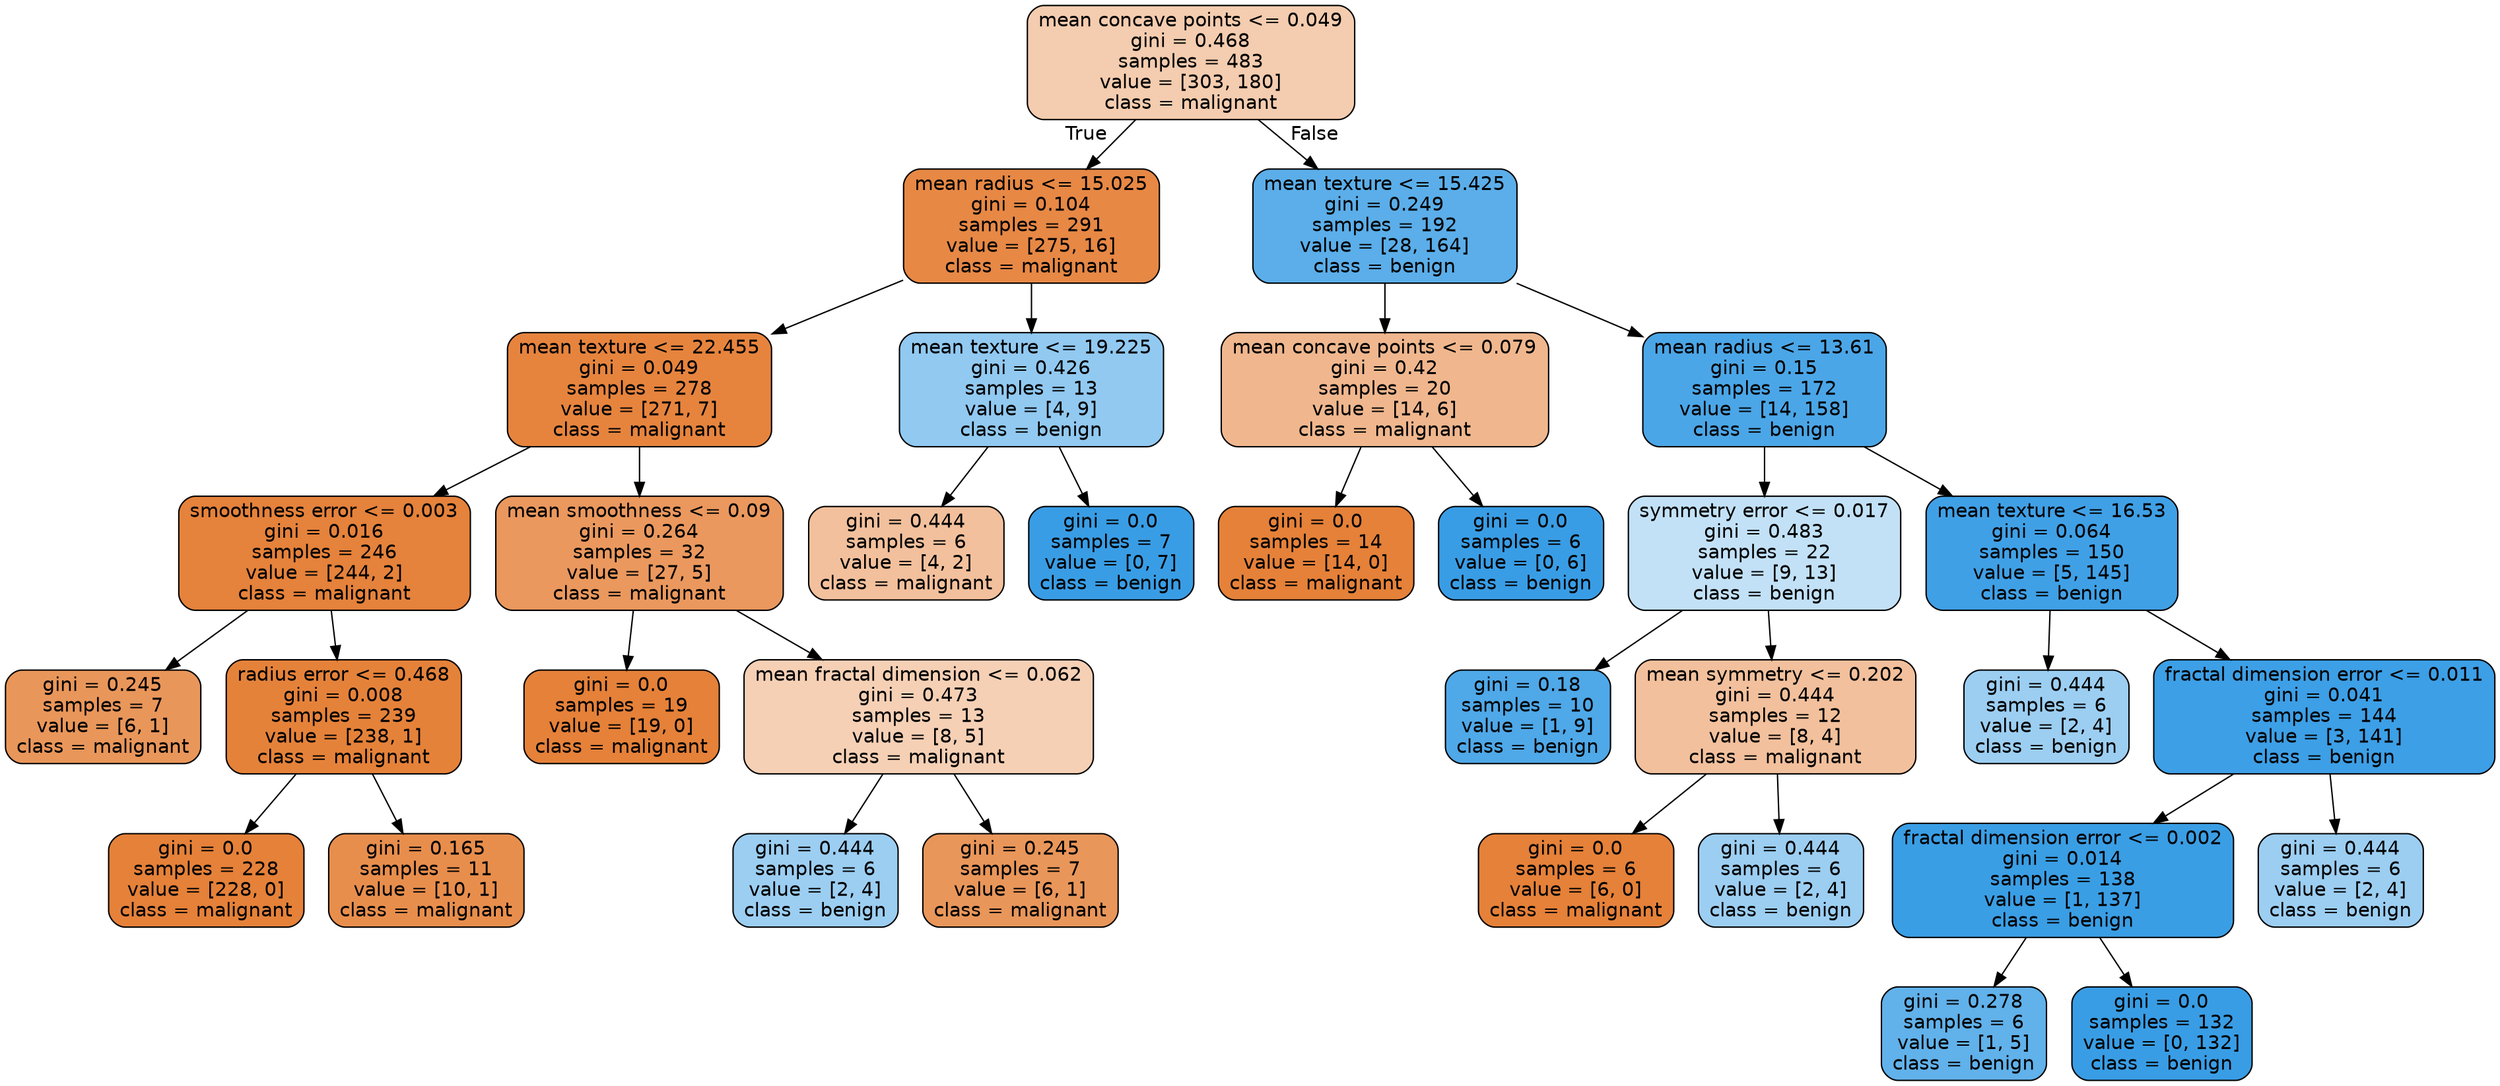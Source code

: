 digraph Tree {
node [shape=box, style="filled, rounded", color="black", fontname="helvetica"] ;
edge [fontname="helvetica"] ;
0 [label="mean concave points <= 0.049\ngini = 0.468\nsamples = 483\nvalue = [303, 180]\nclass = malignant", fillcolor="#f4ccaf"] ;
1 [label="mean radius <= 15.025\ngini = 0.104\nsamples = 291\nvalue = [275, 16]\nclass = malignant", fillcolor="#e78845"] ;
0 -> 1 [labeldistance=2.5, labelangle=45, headlabel="True"] ;
2 [label="mean texture <= 22.455\ngini = 0.049\nsamples = 278\nvalue = [271, 7]\nclass = malignant", fillcolor="#e6843e"] ;
1 -> 2 ;
3 [label="smoothness error <= 0.003\ngini = 0.016\nsamples = 246\nvalue = [244, 2]\nclass = malignant", fillcolor="#e5823b"] ;
2 -> 3 ;
4 [label="gini = 0.245\nsamples = 7\nvalue = [6, 1]\nclass = malignant", fillcolor="#e9965a"] ;
3 -> 4 ;
5 [label="radius error <= 0.468\ngini = 0.008\nsamples = 239\nvalue = [238, 1]\nclass = malignant", fillcolor="#e5823a"] ;
3 -> 5 ;
6 [label="gini = 0.0\nsamples = 228\nvalue = [228, 0]\nclass = malignant", fillcolor="#e58139"] ;
5 -> 6 ;
7 [label="gini = 0.165\nsamples = 11\nvalue = [10, 1]\nclass = malignant", fillcolor="#e88e4d"] ;
5 -> 7 ;
8 [label="mean smoothness <= 0.09\ngini = 0.264\nsamples = 32\nvalue = [27, 5]\nclass = malignant", fillcolor="#ea985e"] ;
2 -> 8 ;
9 [label="gini = 0.0\nsamples = 19\nvalue = [19, 0]\nclass = malignant", fillcolor="#e58139"] ;
8 -> 9 ;
10 [label="mean fractal dimension <= 0.062\ngini = 0.473\nsamples = 13\nvalue = [8, 5]\nclass = malignant", fillcolor="#f5d0b5"] ;
8 -> 10 ;
11 [label="gini = 0.444\nsamples = 6\nvalue = [2, 4]\nclass = benign", fillcolor="#9ccef2"] ;
10 -> 11 ;
12 [label="gini = 0.245\nsamples = 7\nvalue = [6, 1]\nclass = malignant", fillcolor="#e9965a"] ;
10 -> 12 ;
13 [label="mean texture <= 19.225\ngini = 0.426\nsamples = 13\nvalue = [4, 9]\nclass = benign", fillcolor="#91c9f1"] ;
1 -> 13 ;
14 [label="gini = 0.444\nsamples = 6\nvalue = [4, 2]\nclass = malignant", fillcolor="#f2c09c"] ;
13 -> 14 ;
15 [label="gini = 0.0\nsamples = 7\nvalue = [0, 7]\nclass = benign", fillcolor="#399de5"] ;
13 -> 15 ;
16 [label="mean texture <= 15.425\ngini = 0.249\nsamples = 192\nvalue = [28, 164]\nclass = benign", fillcolor="#5baee9"] ;
0 -> 16 [labeldistance=2.5, labelangle=-45, headlabel="False"] ;
17 [label="mean concave points <= 0.079\ngini = 0.42\nsamples = 20\nvalue = [14, 6]\nclass = malignant", fillcolor="#f0b78e"] ;
16 -> 17 ;
18 [label="gini = 0.0\nsamples = 14\nvalue = [14, 0]\nclass = malignant", fillcolor="#e58139"] ;
17 -> 18 ;
19 [label="gini = 0.0\nsamples = 6\nvalue = [0, 6]\nclass = benign", fillcolor="#399de5"] ;
17 -> 19 ;
20 [label="mean radius <= 13.61\ngini = 0.15\nsamples = 172\nvalue = [14, 158]\nclass = benign", fillcolor="#4ba6e7"] ;
16 -> 20 ;
21 [label="symmetry error <= 0.017\ngini = 0.483\nsamples = 22\nvalue = [9, 13]\nclass = benign", fillcolor="#c2e1f7"] ;
20 -> 21 ;
22 [label="gini = 0.18\nsamples = 10\nvalue = [1, 9]\nclass = benign", fillcolor="#4fa8e8"] ;
21 -> 22 ;
23 [label="mean symmetry <= 0.202\ngini = 0.444\nsamples = 12\nvalue = [8, 4]\nclass = malignant", fillcolor="#f2c09c"] ;
21 -> 23 ;
24 [label="gini = 0.0\nsamples = 6\nvalue = [6, 0]\nclass = malignant", fillcolor="#e58139"] ;
23 -> 24 ;
25 [label="gini = 0.444\nsamples = 6\nvalue = [2, 4]\nclass = benign", fillcolor="#9ccef2"] ;
23 -> 25 ;
26 [label="mean texture <= 16.53\ngini = 0.064\nsamples = 150\nvalue = [5, 145]\nclass = benign", fillcolor="#40a0e6"] ;
20 -> 26 ;
27 [label="gini = 0.444\nsamples = 6\nvalue = [2, 4]\nclass = benign", fillcolor="#9ccef2"] ;
26 -> 27 ;
28 [label="fractal dimension error <= 0.011\ngini = 0.041\nsamples = 144\nvalue = [3, 141]\nclass = benign", fillcolor="#3d9fe6"] ;
26 -> 28 ;
29 [label="fractal dimension error <= 0.002\ngini = 0.014\nsamples = 138\nvalue = [1, 137]\nclass = benign", fillcolor="#3a9ee5"] ;
28 -> 29 ;
30 [label="gini = 0.278\nsamples = 6\nvalue = [1, 5]\nclass = benign", fillcolor="#61b1ea"] ;
29 -> 30 ;
31 [label="gini = 0.0\nsamples = 132\nvalue = [0, 132]\nclass = benign", fillcolor="#399de5"] ;
29 -> 31 ;
32 [label="gini = 0.444\nsamples = 6\nvalue = [2, 4]\nclass = benign", fillcolor="#9ccef2"] ;
28 -> 32 ;
}